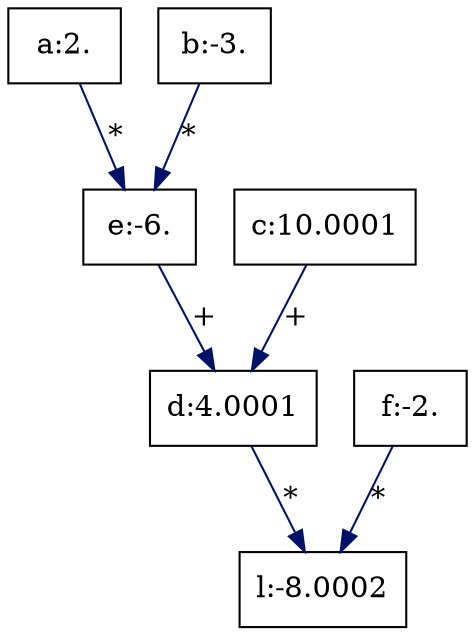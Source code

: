 digraph G {
  a [label="a:2.", shape=box, ];
  b [label="b:-3.", shape=box, ];
  c [label="c:10.0001", shape=box, ];
  e [label="e:-6.", shape=box, ];
  d [label="d:4.0001", shape=box, ];
  f [label="f:-2.", shape=box, ];
  l [label="l:-8.0002", shape=box, ];
  
  
  a -> e [color="#001267", label="*", ];
  b -> e [color="#001267", label="*", ];
  c -> d [color="#001267", label="+", ];
  e -> d [color="#001267", label="+", ];
  d -> l [color="#001267", label="*", ];
  f -> l [color="#001267", label="*", ];
  
  }